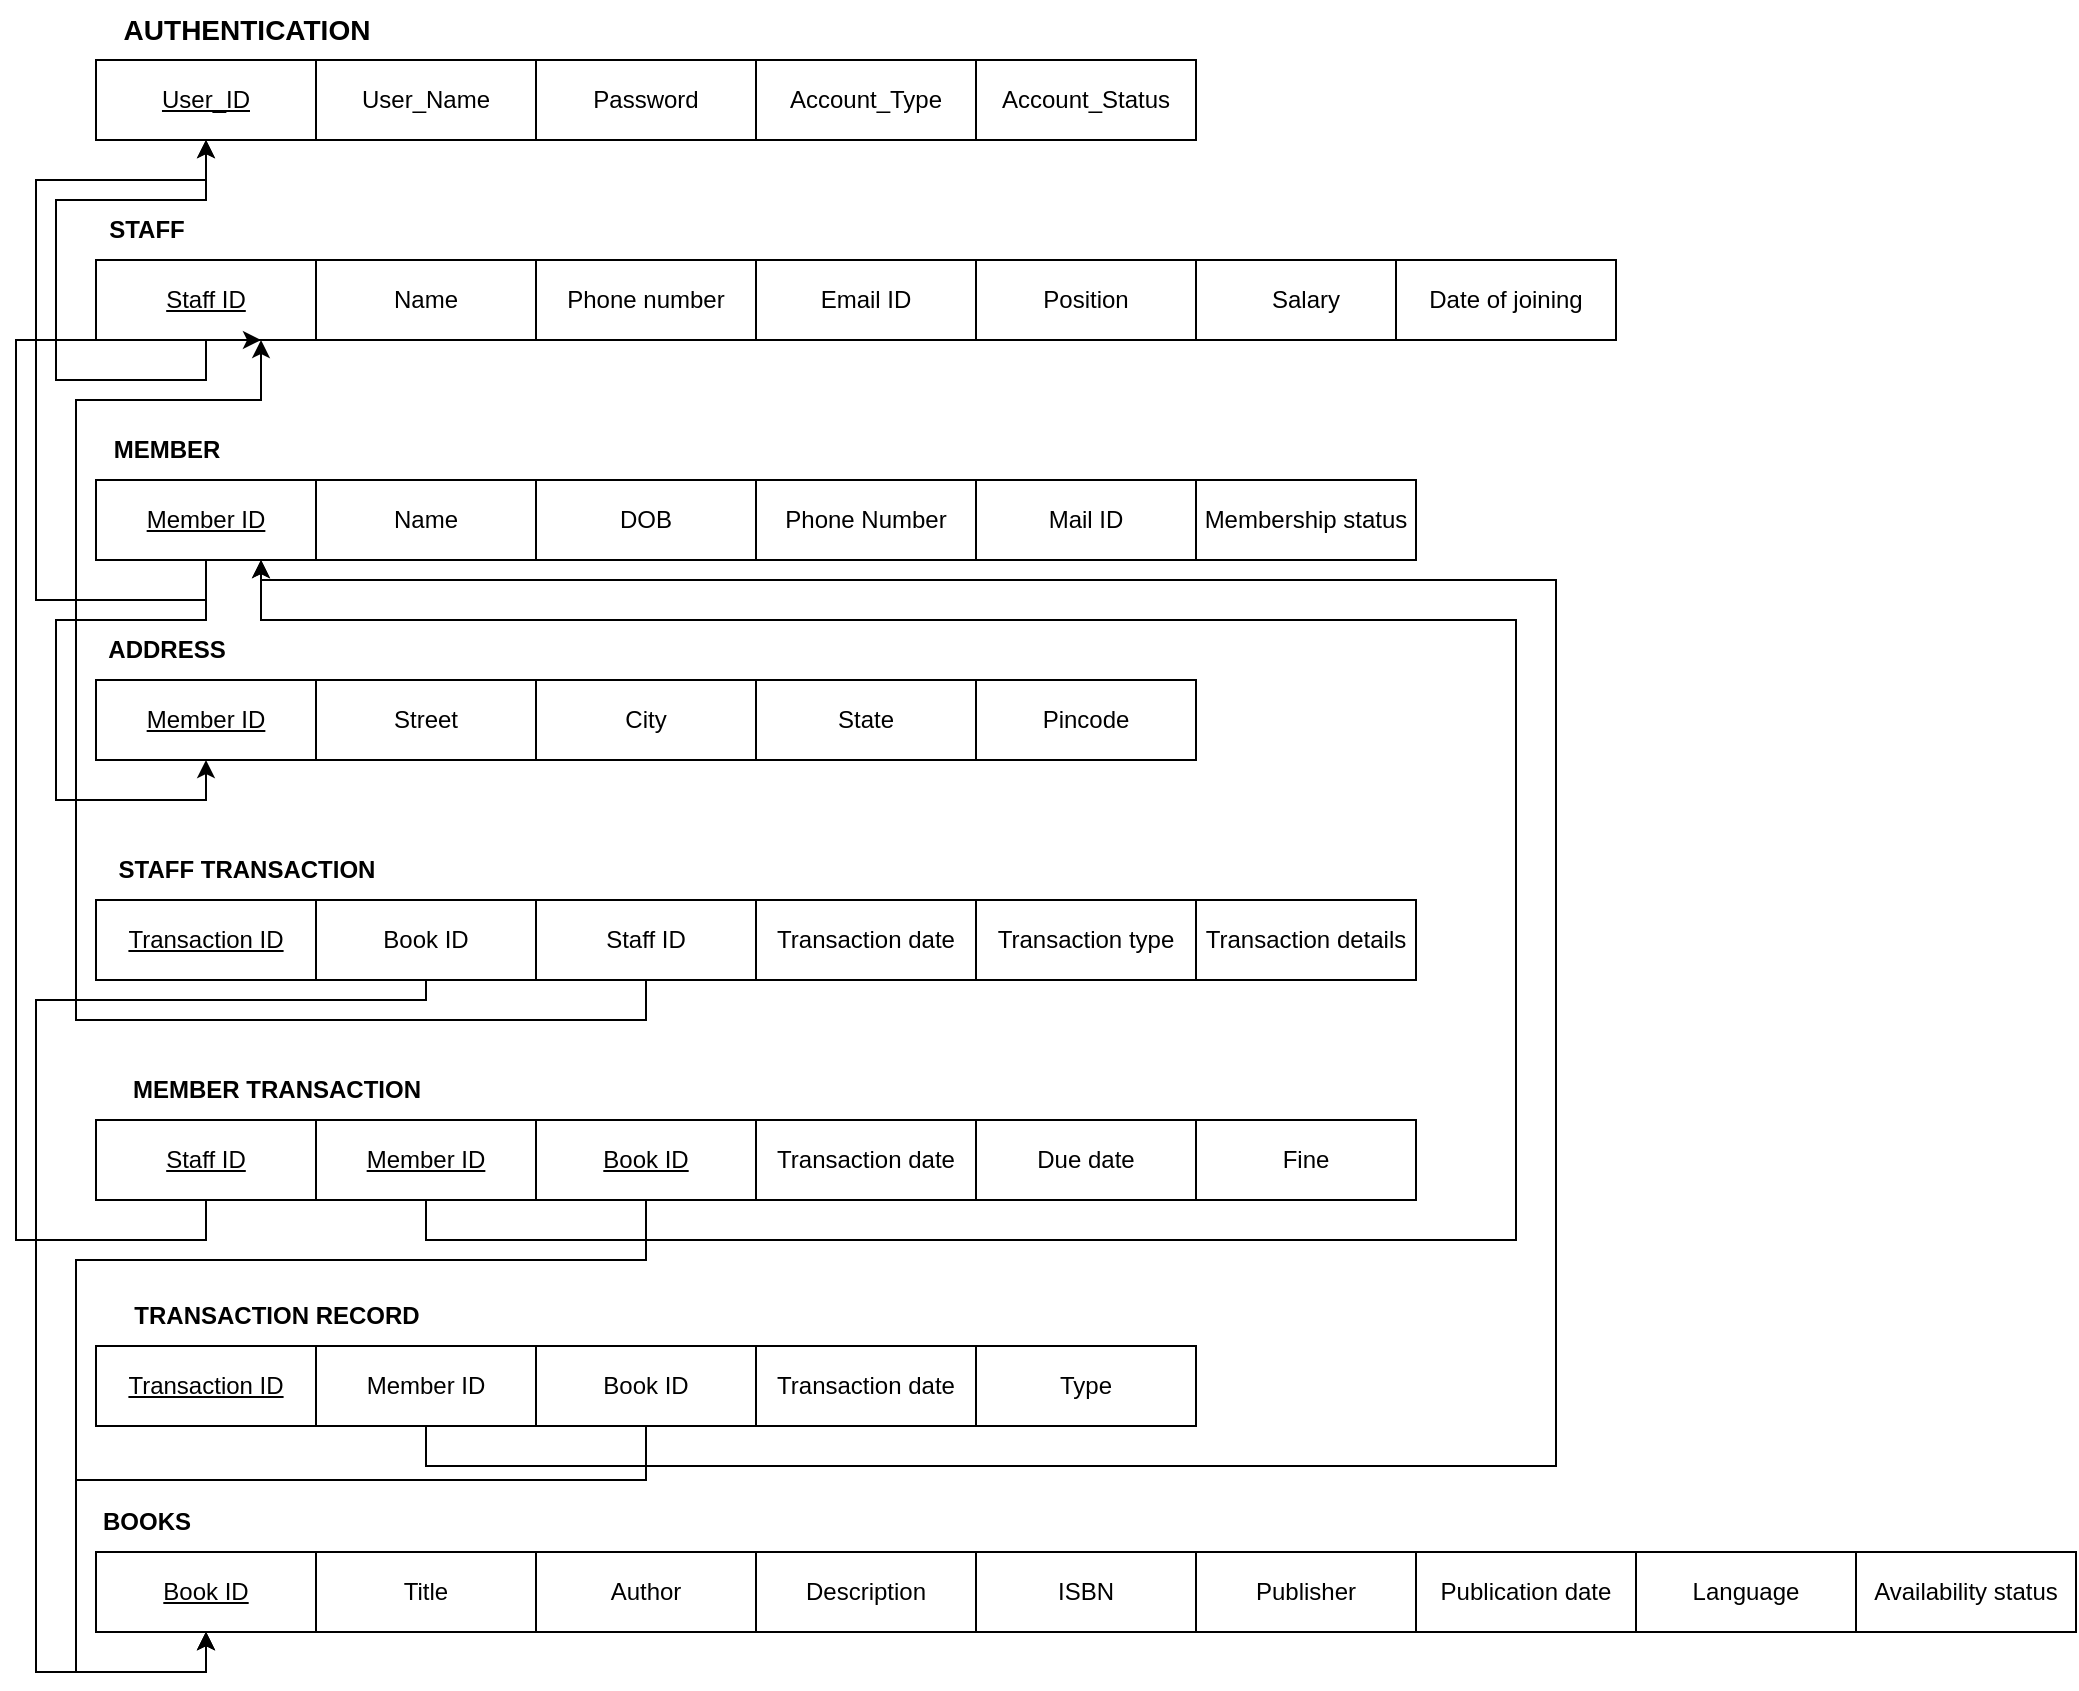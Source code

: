 <mxfile version="21.3.8" type="github">
  <diagram name="Page-1" id="e56a1550-8fbb-45ad-956c-1786394a9013">
    <mxGraphModel dx="1390" dy="795" grid="1" gridSize="10" guides="1" tooltips="1" connect="1" arrows="1" fold="1" page="1" pageScale="1" pageWidth="1100" pageHeight="850" background="none" math="0" shadow="0">
      <root>
        <mxCell id="0" />
        <mxCell id="1" parent="0" />
        <mxCell id="cnKIC78f5Jdm1wgBPw_o-2" value="&lt;u&gt;User_ID&lt;/u&gt;" style="rounded=0;whiteSpace=wrap;html=1;" parent="1" vertex="1">
          <mxGeometry x="70" y="30" width="110" height="40" as="geometry" />
        </mxCell>
        <mxCell id="cnKIC78f5Jdm1wgBPw_o-3" value="User_Name" style="rounded=0;whiteSpace=wrap;html=1;" parent="1" vertex="1">
          <mxGeometry x="180" y="30" width="110" height="40" as="geometry" />
        </mxCell>
        <mxCell id="cnKIC78f5Jdm1wgBPw_o-4" value="Password" style="rounded=0;whiteSpace=wrap;html=1;" parent="1" vertex="1">
          <mxGeometry x="290" y="30" width="110" height="40" as="geometry" />
        </mxCell>
        <mxCell id="cnKIC78f5Jdm1wgBPw_o-7" value="Account_Type" style="rounded=0;whiteSpace=wrap;html=1;" parent="1" vertex="1">
          <mxGeometry x="400" y="30" width="110" height="40" as="geometry" />
        </mxCell>
        <mxCell id="cnKIC78f5Jdm1wgBPw_o-8" value="Account_Status" style="rounded=0;whiteSpace=wrap;html=1;" parent="1" vertex="1">
          <mxGeometry x="510" y="30" width="110" height="40" as="geometry" />
        </mxCell>
        <mxCell id="mY9vQENjWqsLD0lPLEkr-1" value="&lt;b style=&quot;font-size: 14px;&quot;&gt;AUTHENTICATION&lt;br&gt;&lt;/b&gt;" style="text;html=1;align=center;verticalAlign=middle;resizable=0;points=[];autosize=1;strokeColor=none;fillColor=none;" vertex="1" parent="1">
          <mxGeometry x="60" width="170" height="30" as="geometry" />
        </mxCell>
        <mxCell id="mY9vQENjWqsLD0lPLEkr-72" style="edgeStyle=orthogonalEdgeStyle;rounded=0;orthogonalLoop=1;jettySize=auto;html=1;exitX=0.5;exitY=1;exitDx=0;exitDy=0;entryX=0.5;entryY=1;entryDx=0;entryDy=0;" edge="1" parent="1" source="mY9vQENjWqsLD0lPLEkr-2" target="cnKIC78f5Jdm1wgBPw_o-2">
          <mxGeometry relative="1" as="geometry" />
        </mxCell>
        <mxCell id="mY9vQENjWqsLD0lPLEkr-2" value="&lt;p id=&quot;docs-internal-guid-e298b9b5-7fff-69ab-5bfc-5583fb6fc646&quot; style=&quot;line-height:1.2;margin-top:0pt;margin-bottom:0pt;&quot; dir=&quot;ltr&quot;&gt;&lt;u&gt;Staff ID&lt;/u&gt;&lt;/p&gt;" style="rounded=0;whiteSpace=wrap;html=1;" vertex="1" parent="1">
          <mxGeometry x="70" y="130" width="110" height="40" as="geometry" />
        </mxCell>
        <mxCell id="mY9vQENjWqsLD0lPLEkr-3" value="Name" style="rounded=0;whiteSpace=wrap;html=1;" vertex="1" parent="1">
          <mxGeometry x="180" y="130" width="110" height="40" as="geometry" />
        </mxCell>
        <mxCell id="mY9vQENjWqsLD0lPLEkr-4" value="Phone number" style="rounded=0;whiteSpace=wrap;html=1;" vertex="1" parent="1">
          <mxGeometry x="290" y="130" width="110" height="40" as="geometry" />
        </mxCell>
        <mxCell id="mY9vQENjWqsLD0lPLEkr-5" value="&lt;p style=&quot;line-height:1.2;margin-top:0pt;margin-bottom:0pt;&quot; dir=&quot;ltr&quot;&gt;Email ID&lt;/p&gt;" style="rounded=0;whiteSpace=wrap;html=1;" vertex="1" parent="1">
          <mxGeometry x="400" y="130" width="110" height="40" as="geometry" />
        </mxCell>
        <mxCell id="mY9vQENjWqsLD0lPLEkr-6" value="Position" style="rounded=0;whiteSpace=wrap;html=1;" vertex="1" parent="1">
          <mxGeometry x="510" y="130" width="110" height="40" as="geometry" />
        </mxCell>
        <mxCell id="mY9vQENjWqsLD0lPLEkr-7" value="&lt;b&gt;STAFF&lt;/b&gt;" style="text;html=1;align=center;verticalAlign=middle;resizable=0;points=[];autosize=1;strokeColor=none;fillColor=none;" vertex="1" parent="1">
          <mxGeometry x="60" y="100" width="70" height="30" as="geometry" />
        </mxCell>
        <mxCell id="mY9vQENjWqsLD0lPLEkr-8" value="Salary" style="rounded=0;whiteSpace=wrap;html=1;" vertex="1" parent="1">
          <mxGeometry x="620" y="130" width="110" height="40" as="geometry" />
        </mxCell>
        <mxCell id="mY9vQENjWqsLD0lPLEkr-9" value="&lt;p style=&quot;line-height:1.2;margin-top:0pt;margin-bottom:0pt;&quot; dir=&quot;ltr&quot;&gt;Date of joining&lt;/p&gt;" style="rounded=0;whiteSpace=wrap;html=1;" vertex="1" parent="1">
          <mxGeometry x="720" y="130" width="110" height="40" as="geometry" />
        </mxCell>
        <mxCell id="mY9vQENjWqsLD0lPLEkr-10" value="&lt;p id=&quot;docs-internal-guid-6e484562-7fff-98b6-bade-1f2c4b49021d&quot; style=&quot;line-height:1.2;margin-top:0pt;margin-bottom:0pt;&quot; dir=&quot;ltr&quot;&gt;&lt;br&gt;&lt;/p&gt;&lt;p style=&quot;line-height:1.2;margin-top:0pt;margin-bottom:0pt;&quot; dir=&quot;ltr&quot;&gt;&lt;br&gt;&lt;/p&gt;&lt;p style=&quot;line-height:1.2;margin-top:0pt;margin-bottom:0pt;&quot; dir=&quot;ltr&quot;&gt;&lt;br&gt;&lt;/p&gt;&lt;p style=&quot;line-height:1.2;margin-top:0pt;margin-bottom:0pt;&quot; dir=&quot;ltr&quot;&gt;&lt;br&gt;&lt;/p&gt;&lt;p style=&quot;line-height:1.2;margin-top:0pt;margin-bottom:0pt;&quot; dir=&quot;ltr&quot;&gt;&lt;br&gt;&lt;/p&gt;&lt;p style=&quot;line-height:1.2;margin-top:0pt;margin-bottom:0pt;&quot; dir=&quot;ltr&quot;&gt;&lt;br&gt;&lt;/p&gt;" style="text;html=1;align=center;verticalAlign=middle;resizable=0;points=[];autosize=1;strokeColor=none;fillColor=none;" vertex="1" parent="1">
          <mxGeometry x="162" y="433" width="20" height="100" as="geometry" />
        </mxCell>
        <mxCell id="mY9vQENjWqsLD0lPLEkr-73" style="edgeStyle=orthogonalEdgeStyle;rounded=0;orthogonalLoop=1;jettySize=auto;html=1;exitX=0.5;exitY=1;exitDx=0;exitDy=0;entryX=0.5;entryY=1;entryDx=0;entryDy=0;" edge="1" parent="1" source="mY9vQENjWqsLD0lPLEkr-11" target="cnKIC78f5Jdm1wgBPw_o-2">
          <mxGeometry relative="1" as="geometry">
            <Array as="points">
              <mxPoint x="125" y="300" />
              <mxPoint x="40" y="300" />
              <mxPoint x="40" y="90" />
              <mxPoint x="125" y="90" />
            </Array>
          </mxGeometry>
        </mxCell>
        <mxCell id="mY9vQENjWqsLD0lPLEkr-74" style="edgeStyle=orthogonalEdgeStyle;rounded=0;orthogonalLoop=1;jettySize=auto;html=1;exitX=0.5;exitY=1;exitDx=0;exitDy=0;entryX=0.5;entryY=1;entryDx=0;entryDy=0;" edge="1" parent="1" source="mY9vQENjWqsLD0lPLEkr-11" target="mY9vQENjWqsLD0lPLEkr-19">
          <mxGeometry relative="1" as="geometry">
            <Array as="points">
              <mxPoint x="125" y="310" />
              <mxPoint x="50" y="310" />
              <mxPoint x="50" y="400" />
              <mxPoint x="125" y="400" />
            </Array>
          </mxGeometry>
        </mxCell>
        <mxCell id="mY9vQENjWqsLD0lPLEkr-11" value="&lt;p id=&quot;docs-internal-guid-6e484562-7fff-98b6-bade-1f2c4b49021d&quot; style=&quot;line-height:1.2;margin-top:0pt;margin-bottom:0pt;&quot; dir=&quot;ltr&quot;&gt;&lt;u&gt;Member ID&lt;/u&gt;&lt;/p&gt;&lt;p id=&quot;docs-internal-guid-e298b9b5-7fff-69ab-5bfc-5583fb6fc646&quot; style=&quot;line-height:1.2;margin-top:0pt;margin-bottom:0pt;&quot; dir=&quot;ltr&quot;&gt;&lt;/p&gt;" style="rounded=0;whiteSpace=wrap;html=1;" vertex="1" parent="1">
          <mxGeometry x="70" y="240" width="110" height="40" as="geometry" />
        </mxCell>
        <mxCell id="mY9vQENjWqsLD0lPLEkr-12" value="&lt;b&gt;MEMBER&lt;/b&gt;" style="text;html=1;align=center;verticalAlign=middle;resizable=0;points=[];autosize=1;strokeColor=none;fillColor=none;" vertex="1" parent="1">
          <mxGeometry x="60" y="210" width="90" height="30" as="geometry" />
        </mxCell>
        <mxCell id="mY9vQENjWqsLD0lPLEkr-13" value="&lt;p style=&quot;line-height:1.2;margin-top:0pt;margin-bottom:0pt;&quot; dir=&quot;ltr&quot;&gt;Name&lt;/p&gt;&lt;p id=&quot;docs-internal-guid-6e484562-7fff-98b6-bade-1f2c4b49021d&quot; style=&quot;line-height:1.2;margin-top:0pt;margin-bottom:0pt;&quot; dir=&quot;ltr&quot;&gt;&lt;/p&gt;&lt;p id=&quot;docs-internal-guid-e298b9b5-7fff-69ab-5bfc-5583fb6fc646&quot; style=&quot;line-height:1.2;margin-top:0pt;margin-bottom:0pt;&quot; dir=&quot;ltr&quot;&gt;&lt;/p&gt;" style="rounded=0;whiteSpace=wrap;html=1;" vertex="1" parent="1">
          <mxGeometry x="180" y="240" width="110" height="40" as="geometry" />
        </mxCell>
        <mxCell id="mY9vQENjWqsLD0lPLEkr-14" value="&lt;p style=&quot;line-height:1.2;margin-top:0pt;margin-bottom:0pt;&quot; dir=&quot;ltr&quot;&gt;Mail ID&lt;/p&gt;" style="rounded=0;whiteSpace=wrap;html=1;" vertex="1" parent="1">
          <mxGeometry x="510" y="240" width="110" height="40" as="geometry" />
        </mxCell>
        <mxCell id="mY9vQENjWqsLD0lPLEkr-15" value="&lt;p style=&quot;line-height:1.2;margin-top:0pt;margin-bottom:0pt;&quot; dir=&quot;ltr&quot;&gt;Membership status&lt;/p&gt;" style="rounded=0;whiteSpace=wrap;html=1;" vertex="1" parent="1">
          <mxGeometry x="620" y="240" width="110" height="40" as="geometry" />
        </mxCell>
        <mxCell id="mY9vQENjWqsLD0lPLEkr-16" value="&lt;p style=&quot;line-height:1.2;margin-top:0pt;margin-bottom:0pt;&quot; dir=&quot;ltr&quot;&gt;DOB&lt;/p&gt;" style="rounded=0;whiteSpace=wrap;html=1;" vertex="1" parent="1">
          <mxGeometry x="290" y="240" width="110" height="40" as="geometry" />
        </mxCell>
        <mxCell id="mY9vQENjWqsLD0lPLEkr-17" value="&lt;p style=&quot;line-height:1.2;margin-top:0pt;margin-bottom:0pt;&quot; dir=&quot;ltr&quot;&gt;Phone Number&lt;/p&gt;&lt;p id=&quot;docs-internal-guid-e298b9b5-7fff-69ab-5bfc-5583fb6fc646&quot; style=&quot;line-height:1.2;margin-top:0pt;margin-bottom:0pt;&quot; dir=&quot;ltr&quot;&gt;&lt;/p&gt;" style="rounded=0;whiteSpace=wrap;html=1;" vertex="1" parent="1">
          <mxGeometry x="400" y="240" width="110" height="40" as="geometry" />
        </mxCell>
        <mxCell id="mY9vQENjWqsLD0lPLEkr-19" value="&lt;p id=&quot;docs-internal-guid-6e484562-7fff-98b6-bade-1f2c4b49021d&quot; style=&quot;line-height:1.2;margin-top:0pt;margin-bottom:0pt;&quot; dir=&quot;ltr&quot;&gt;&lt;u&gt;Member ID&lt;/u&gt;&lt;/p&gt;&lt;p id=&quot;docs-internal-guid-e298b9b5-7fff-69ab-5bfc-5583fb6fc646&quot; style=&quot;line-height:1.2;margin-top:0pt;margin-bottom:0pt;&quot; dir=&quot;ltr&quot;&gt;&lt;/p&gt;" style="rounded=0;whiteSpace=wrap;html=1;" vertex="1" parent="1">
          <mxGeometry x="70" y="340" width="110" height="40" as="geometry" />
        </mxCell>
        <mxCell id="mY9vQENjWqsLD0lPLEkr-20" value="&lt;b&gt;ADDRESS&lt;/b&gt;" style="text;html=1;align=center;verticalAlign=middle;resizable=0;points=[];autosize=1;strokeColor=none;fillColor=none;" vertex="1" parent="1">
          <mxGeometry x="60" y="310" width="90" height="30" as="geometry" />
        </mxCell>
        <mxCell id="mY9vQENjWqsLD0lPLEkr-21" value="Street" style="rounded=0;whiteSpace=wrap;html=1;" vertex="1" parent="1">
          <mxGeometry x="180" y="340" width="110" height="40" as="geometry" />
        </mxCell>
        <mxCell id="mY9vQENjWqsLD0lPLEkr-22" value="City" style="rounded=0;whiteSpace=wrap;html=1;" vertex="1" parent="1">
          <mxGeometry x="290" y="340" width="110" height="40" as="geometry" />
        </mxCell>
        <mxCell id="mY9vQENjWqsLD0lPLEkr-23" value="State" style="rounded=0;whiteSpace=wrap;html=1;" vertex="1" parent="1">
          <mxGeometry x="400" y="340" width="110" height="40" as="geometry" />
        </mxCell>
        <mxCell id="mY9vQENjWqsLD0lPLEkr-24" value="Pincode" style="rounded=0;whiteSpace=wrap;html=1;" vertex="1" parent="1">
          <mxGeometry x="510" y="340" width="110" height="40" as="geometry" />
        </mxCell>
        <mxCell id="mY9vQENjWqsLD0lPLEkr-26" value="&lt;p id=&quot;docs-internal-guid-ba5a6479-7fff-9358-47d4-42ce3e47d482&quot; style=&quot;line-height:1.2;margin-top:0pt;margin-bottom:0pt;&quot; dir=&quot;ltr&quot;&gt;&lt;br&gt;&lt;/p&gt;&lt;p style=&quot;line-height:1.2;margin-top:0pt;margin-bottom:0pt;&quot; dir=&quot;ltr&quot;&gt;&lt;br&gt;&lt;/p&gt;&lt;p style=&quot;line-height:1.2;margin-top:0pt;margin-bottom:0pt;&quot; dir=&quot;ltr&quot;&gt;&lt;br&gt;&lt;/p&gt;&lt;p style=&quot;line-height:1.2;margin-top:0pt;margin-bottom:0pt;&quot; dir=&quot;ltr&quot;&gt;&lt;br&gt;&lt;/p&gt;&lt;p style=&quot;line-height:1.2;margin-top:0pt;margin-bottom:0pt;&quot; dir=&quot;ltr&quot;&gt;&lt;br&gt;&lt;/p&gt;&lt;p style=&quot;line-height:1.2;margin-top:0pt;margin-bottom:0pt;&quot; dir=&quot;ltr&quot;&gt;&lt;br&gt;&lt;/p&gt;" style="text;html=1;align=center;verticalAlign=middle;resizable=0;points=[];autosize=1;strokeColor=none;fillColor=none;" vertex="1" parent="1">
          <mxGeometry x="132" y="543" width="20" height="100" as="geometry" />
        </mxCell>
        <mxCell id="mY9vQENjWqsLD0lPLEkr-27" value="&lt;p id=&quot;docs-internal-guid-ba5a6479-7fff-9358-47d4-42ce3e47d482&quot; style=&quot;line-height:1.2;margin-top:0pt;margin-bottom:0pt;&quot; dir=&quot;ltr&quot;&gt;&lt;u&gt;Transaction ID&lt;/u&gt;&lt;/p&gt;&lt;p id=&quot;docs-internal-guid-6e484562-7fff-98b6-bade-1f2c4b49021d&quot; style=&quot;line-height:1.2;margin-top:0pt;margin-bottom:0pt;&quot; dir=&quot;ltr&quot;&gt;&lt;/p&gt;&lt;p id=&quot;docs-internal-guid-e298b9b5-7fff-69ab-5bfc-5583fb6fc646&quot; style=&quot;line-height:1.2;margin-top:0pt;margin-bottom:0pt;&quot; dir=&quot;ltr&quot;&gt;&lt;/p&gt;" style="rounded=0;whiteSpace=wrap;html=1;" vertex="1" parent="1">
          <mxGeometry x="70" y="450" width="110" height="40" as="geometry" />
        </mxCell>
        <mxCell id="mY9vQENjWqsLD0lPLEkr-28" value="&lt;b&gt;STAFF TRANSACTION&lt;br&gt;&lt;/b&gt;" style="text;html=1;align=center;verticalAlign=middle;resizable=0;points=[];autosize=1;strokeColor=none;fillColor=none;" vertex="1" parent="1">
          <mxGeometry x="60" y="420" width="170" height="30" as="geometry" />
        </mxCell>
        <mxCell id="mY9vQENjWqsLD0lPLEkr-78" style="edgeStyle=orthogonalEdgeStyle;rounded=0;orthogonalLoop=1;jettySize=auto;html=1;exitX=0.5;exitY=1;exitDx=0;exitDy=0;entryX=0.5;entryY=1;entryDx=0;entryDy=0;" edge="1" parent="1" source="mY9vQENjWqsLD0lPLEkr-29" target="mY9vQENjWqsLD0lPLEkr-57">
          <mxGeometry relative="1" as="geometry">
            <mxPoint x="50" y="800" as="targetPoint" />
            <Array as="points">
              <mxPoint x="235" y="500" />
              <mxPoint x="40" y="500" />
              <mxPoint x="40" y="836" />
              <mxPoint x="125" y="836" />
            </Array>
          </mxGeometry>
        </mxCell>
        <mxCell id="mY9vQENjWqsLD0lPLEkr-29" value="&lt;p style=&quot;line-height:1.2;margin-top:0pt;margin-bottom:0pt;&quot; dir=&quot;ltr&quot;&gt;Book ID&lt;/p&gt;&lt;p style=&quot;line-height:1.2;margin-top:0pt;margin-bottom:0pt;&quot; dir=&quot;ltr&quot;&gt;&lt;/p&gt;&lt;p id=&quot;docs-internal-guid-6e484562-7fff-98b6-bade-1f2c4b49021d&quot; style=&quot;line-height:1.2;margin-top:0pt;margin-bottom:0pt;&quot; dir=&quot;ltr&quot;&gt;&lt;/p&gt;&lt;p id=&quot;docs-internal-guid-e298b9b5-7fff-69ab-5bfc-5583fb6fc646&quot; style=&quot;line-height:1.2;margin-top:0pt;margin-bottom:0pt;&quot; dir=&quot;ltr&quot;&gt;&lt;/p&gt;" style="rounded=0;whiteSpace=wrap;html=1;" vertex="1" parent="1">
          <mxGeometry x="180" y="450" width="110" height="40" as="geometry" />
        </mxCell>
        <mxCell id="mY9vQENjWqsLD0lPLEkr-30" value="&lt;p style=&quot;line-height:1.2;margin-top:0pt;margin-bottom:0pt;&quot; dir=&quot;ltr&quot;&gt;Transaction type&lt;/p&gt;&lt;p style=&quot;line-height:1.2;margin-top:0pt;margin-bottom:0pt;&quot; dir=&quot;ltr&quot;&gt;&lt;/p&gt;" style="rounded=0;whiteSpace=wrap;html=1;" vertex="1" parent="1">
          <mxGeometry x="510" y="450" width="110" height="40" as="geometry" />
        </mxCell>
        <mxCell id="mY9vQENjWqsLD0lPLEkr-31" value="&lt;p style=&quot;line-height:1.2;margin-top:0pt;margin-bottom:0pt;&quot; dir=&quot;ltr&quot;&gt;Transaction details&lt;/p&gt;&lt;p style=&quot;line-height:1.2;margin-top:0pt;margin-bottom:0pt;&quot; dir=&quot;ltr&quot;&gt;&lt;/p&gt;" style="rounded=0;whiteSpace=wrap;html=1;" vertex="1" parent="1">
          <mxGeometry x="620" y="450" width="110" height="40" as="geometry" />
        </mxCell>
        <mxCell id="mY9vQENjWqsLD0lPLEkr-77" style="edgeStyle=orthogonalEdgeStyle;rounded=0;orthogonalLoop=1;jettySize=auto;html=1;exitX=0.5;exitY=1;exitDx=0;exitDy=0;entryX=0.75;entryY=1;entryDx=0;entryDy=0;" edge="1" parent="1" source="mY9vQENjWqsLD0lPLEkr-32" target="mY9vQENjWqsLD0lPLEkr-2">
          <mxGeometry relative="1" as="geometry">
            <Array as="points">
              <mxPoint x="345" y="510" />
              <mxPoint x="60" y="510" />
              <mxPoint x="60" y="200" />
              <mxPoint x="153" y="200" />
            </Array>
          </mxGeometry>
        </mxCell>
        <mxCell id="mY9vQENjWqsLD0lPLEkr-32" value="&lt;p style=&quot;line-height:1.2;margin-top:0pt;margin-bottom:0pt;&quot; dir=&quot;ltr&quot;&gt;Staff ID&lt;/p&gt;&lt;p style=&quot;line-height:1.2;margin-top:0pt;margin-bottom:0pt;&quot; dir=&quot;ltr&quot;&gt;&lt;/p&gt;" style="rounded=0;whiteSpace=wrap;html=1;" vertex="1" parent="1">
          <mxGeometry x="290" y="450" width="110" height="40" as="geometry" />
        </mxCell>
        <mxCell id="mY9vQENjWqsLD0lPLEkr-33" value="&lt;p style=&quot;line-height:1.2;margin-top:0pt;margin-bottom:0pt;&quot; dir=&quot;ltr&quot;&gt;Transaction date&lt;/p&gt;&lt;p style=&quot;line-height:1.2;margin-top:0pt;margin-bottom:0pt;&quot; dir=&quot;ltr&quot;&gt;&lt;/p&gt;&lt;p id=&quot;docs-internal-guid-e298b9b5-7fff-69ab-5bfc-5583fb6fc646&quot; style=&quot;line-height:1.2;margin-top:0pt;margin-bottom:0pt;&quot; dir=&quot;ltr&quot;&gt;&lt;/p&gt;" style="rounded=0;whiteSpace=wrap;html=1;" vertex="1" parent="1">
          <mxGeometry x="400" y="450" width="110" height="40" as="geometry" />
        </mxCell>
        <mxCell id="mY9vQENjWqsLD0lPLEkr-35" value="&lt;p id=&quot;docs-internal-guid-6e484562-7fff-98b6-bade-1f2c4b49021d&quot; style=&quot;line-height:1.2;margin-top:0pt;margin-bottom:0pt;&quot; dir=&quot;ltr&quot;&gt;&lt;br&gt;&lt;/p&gt;&lt;p style=&quot;line-height:1.2;margin-top:0pt;margin-bottom:0pt;&quot; dir=&quot;ltr&quot;&gt;&lt;br&gt;&lt;/p&gt;&lt;p style=&quot;line-height:1.2;margin-top:0pt;margin-bottom:0pt;&quot; dir=&quot;ltr&quot;&gt;&lt;br&gt;&lt;/p&gt;&lt;p style=&quot;line-height:1.2;margin-top:0pt;margin-bottom:0pt;&quot; dir=&quot;ltr&quot;&gt;&lt;br&gt;&lt;/p&gt;&lt;p style=&quot;line-height:1.2;margin-top:0pt;margin-bottom:0pt;&quot; dir=&quot;ltr&quot;&gt;&lt;br&gt;&lt;/p&gt;&lt;p style=&quot;line-height:1.2;margin-top:0pt;margin-bottom:0pt;&quot; dir=&quot;ltr&quot;&gt;&lt;br&gt;&lt;/p&gt;" style="text;html=1;align=center;verticalAlign=middle;resizable=0;points=[];autosize=1;strokeColor=none;fillColor=none;" vertex="1" parent="1">
          <mxGeometry x="162" y="543" width="20" height="100" as="geometry" />
        </mxCell>
        <mxCell id="mY9vQENjWqsLD0lPLEkr-80" style="edgeStyle=orthogonalEdgeStyle;rounded=0;orthogonalLoop=1;jettySize=auto;html=1;exitX=0.5;exitY=1;exitDx=0;exitDy=0;entryX=0.75;entryY=1;entryDx=0;entryDy=0;" edge="1" parent="1" source="mY9vQENjWqsLD0lPLEkr-36" target="mY9vQENjWqsLD0lPLEkr-2">
          <mxGeometry relative="1" as="geometry">
            <Array as="points">
              <mxPoint x="125" y="620" />
              <mxPoint x="30" y="620" />
              <mxPoint x="30" y="170" />
            </Array>
          </mxGeometry>
        </mxCell>
        <mxCell id="mY9vQENjWqsLD0lPLEkr-36" value="&lt;p id=&quot;docs-internal-guid-36bd7458-7fff-d5e5-0051-9d3a1794b8cb&quot; style=&quot;line-height:1.2;margin-top:0pt;margin-bottom:0pt;&quot; dir=&quot;ltr&quot;&gt;&lt;u&gt;Staff ID&lt;/u&gt;&lt;/p&gt;&lt;p id=&quot;docs-internal-guid-ba5a6479-7fff-9358-47d4-42ce3e47d482&quot; style=&quot;line-height:1.2;margin-top:0pt;margin-bottom:0pt;&quot; dir=&quot;ltr&quot;&gt;&lt;/p&gt;&lt;p id=&quot;docs-internal-guid-6e484562-7fff-98b6-bade-1f2c4b49021d&quot; style=&quot;line-height:1.2;margin-top:0pt;margin-bottom:0pt;&quot; dir=&quot;ltr&quot;&gt;&lt;/p&gt;&lt;p id=&quot;docs-internal-guid-e298b9b5-7fff-69ab-5bfc-5583fb6fc646&quot; style=&quot;line-height:1.2;margin-top:0pt;margin-bottom:0pt;&quot; dir=&quot;ltr&quot;&gt;&lt;/p&gt;" style="rounded=0;whiteSpace=wrap;html=1;" vertex="1" parent="1">
          <mxGeometry x="70" y="560" width="110" height="40" as="geometry" />
        </mxCell>
        <mxCell id="mY9vQENjWqsLD0lPLEkr-37" value="&lt;b&gt;MEMBER TRANSACTION&lt;br&gt;&lt;/b&gt;" style="text;html=1;align=center;verticalAlign=middle;resizable=0;points=[];autosize=1;strokeColor=none;fillColor=none;" vertex="1" parent="1">
          <mxGeometry x="60" y="530" width="200" height="30" as="geometry" />
        </mxCell>
        <mxCell id="mY9vQENjWqsLD0lPLEkr-81" style="edgeStyle=orthogonalEdgeStyle;rounded=0;orthogonalLoop=1;jettySize=auto;html=1;exitX=0.5;exitY=1;exitDx=0;exitDy=0;entryX=0.75;entryY=1;entryDx=0;entryDy=0;" edge="1" parent="1" source="mY9vQENjWqsLD0lPLEkr-38" target="mY9vQENjWqsLD0lPLEkr-11">
          <mxGeometry relative="1" as="geometry">
            <Array as="points">
              <mxPoint x="235" y="620" />
              <mxPoint x="780" y="620" />
              <mxPoint x="780" y="310" />
              <mxPoint x="153" y="310" />
            </Array>
          </mxGeometry>
        </mxCell>
        <mxCell id="mY9vQENjWqsLD0lPLEkr-38" value="&lt;p style=&quot;line-height:1.2;margin-top:0pt;margin-bottom:0pt;&quot; dir=&quot;ltr&quot;&gt;&lt;u&gt;Member ID&lt;/u&gt;&lt;/p&gt;&lt;p style=&quot;line-height:1.2;margin-top:0pt;margin-bottom:0pt;&quot; dir=&quot;ltr&quot;&gt;&lt;/p&gt;&lt;p style=&quot;line-height:1.2;margin-top:0pt;margin-bottom:0pt;&quot; dir=&quot;ltr&quot;&gt;&lt;/p&gt;&lt;p id=&quot;docs-internal-guid-6e484562-7fff-98b6-bade-1f2c4b49021d&quot; style=&quot;line-height:1.2;margin-top:0pt;margin-bottom:0pt;&quot; dir=&quot;ltr&quot;&gt;&lt;/p&gt;&lt;p id=&quot;docs-internal-guid-e298b9b5-7fff-69ab-5bfc-5583fb6fc646&quot; style=&quot;line-height:1.2;margin-top:0pt;margin-bottom:0pt;&quot; dir=&quot;ltr&quot;&gt;&lt;/p&gt;" style="rounded=0;whiteSpace=wrap;html=1;" vertex="1" parent="1">
          <mxGeometry x="180" y="560" width="110" height="40" as="geometry" />
        </mxCell>
        <mxCell id="mY9vQENjWqsLD0lPLEkr-39" value="&lt;p style=&quot;line-height:1.2;margin-top:0pt;margin-bottom:0pt;&quot; dir=&quot;ltr&quot;&gt;Due date &lt;br&gt;&lt;/p&gt;" style="rounded=0;whiteSpace=wrap;html=1;" vertex="1" parent="1">
          <mxGeometry x="510" y="560" width="110" height="40" as="geometry" />
        </mxCell>
        <mxCell id="mY9vQENjWqsLD0lPLEkr-40" value="&lt;p style=&quot;line-height:1.2;margin-top:0pt;margin-bottom:0pt;&quot; dir=&quot;ltr&quot;&gt;Fine&lt;/p&gt;&lt;p style=&quot;line-height:1.2;margin-top:0pt;margin-bottom:0pt;&quot; dir=&quot;ltr&quot;&gt;&lt;/p&gt;&lt;p style=&quot;line-height:1.2;margin-top:0pt;margin-bottom:0pt;&quot; dir=&quot;ltr&quot;&gt;&lt;/p&gt;" style="rounded=0;whiteSpace=wrap;html=1;" vertex="1" parent="1">
          <mxGeometry x="620" y="560" width="110" height="40" as="geometry" />
        </mxCell>
        <mxCell id="mY9vQENjWqsLD0lPLEkr-82" style="edgeStyle=orthogonalEdgeStyle;rounded=0;orthogonalLoop=1;jettySize=auto;html=1;exitX=0.5;exitY=1;exitDx=0;exitDy=0;entryX=0.5;entryY=1;entryDx=0;entryDy=0;" edge="1" parent="1" source="mY9vQENjWqsLD0lPLEkr-41" target="mY9vQENjWqsLD0lPLEkr-57">
          <mxGeometry relative="1" as="geometry">
            <Array as="points">
              <mxPoint x="345" y="630" />
              <mxPoint x="60" y="630" />
              <mxPoint x="60" y="836" />
              <mxPoint x="125" y="836" />
            </Array>
          </mxGeometry>
        </mxCell>
        <mxCell id="mY9vQENjWqsLD0lPLEkr-41" value="&lt;p style=&quot;line-height:1.2;margin-top:0pt;margin-bottom:0pt;&quot; dir=&quot;ltr&quot;&gt;&lt;u&gt;Book ID&lt;/u&gt;&lt;/p&gt;" style="rounded=0;whiteSpace=wrap;html=1;" vertex="1" parent="1">
          <mxGeometry x="290" y="560" width="110" height="40" as="geometry" />
        </mxCell>
        <mxCell id="mY9vQENjWqsLD0lPLEkr-42" value="&lt;p style=&quot;line-height:1.2;margin-top:0pt;margin-bottom:0pt;&quot; dir=&quot;ltr&quot;&gt;Transaction date&lt;/p&gt;&lt;p style=&quot;line-height:1.2;margin-top:0pt;margin-bottom:0pt;&quot; dir=&quot;ltr&quot;&gt;&lt;/p&gt;&lt;p id=&quot;docs-internal-guid-e298b9b5-7fff-69ab-5bfc-5583fb6fc646&quot; style=&quot;line-height:1.2;margin-top:0pt;margin-bottom:0pt;&quot; dir=&quot;ltr&quot;&gt;&lt;/p&gt;" style="rounded=0;whiteSpace=wrap;html=1;" vertex="1" parent="1">
          <mxGeometry x="400" y="560" width="110" height="40" as="geometry" />
        </mxCell>
        <mxCell id="mY9vQENjWqsLD0lPLEkr-50" value="&lt;u&gt;Transaction ID&lt;/u&gt;" style="rounded=0;whiteSpace=wrap;html=1;" vertex="1" parent="1">
          <mxGeometry x="70" y="673" width="110" height="40" as="geometry" />
        </mxCell>
        <mxCell id="mY9vQENjWqsLD0lPLEkr-51" value="&lt;b&gt;TRANSACTION RECORD&lt;/b&gt;" style="text;html=1;align=center;verticalAlign=middle;resizable=0;points=[];autosize=1;strokeColor=none;fillColor=none;" vertex="1" parent="1">
          <mxGeometry x="65" y="643" width="190" height="30" as="geometry" />
        </mxCell>
        <mxCell id="mY9vQENjWqsLD0lPLEkr-84" style="edgeStyle=orthogonalEdgeStyle;rounded=0;orthogonalLoop=1;jettySize=auto;html=1;exitX=0.5;exitY=1;exitDx=0;exitDy=0;entryX=0.75;entryY=1;entryDx=0;entryDy=0;" edge="1" parent="1" source="mY9vQENjWqsLD0lPLEkr-52" target="mY9vQENjWqsLD0lPLEkr-11">
          <mxGeometry relative="1" as="geometry">
            <Array as="points">
              <mxPoint x="235" y="733" />
              <mxPoint x="800" y="733" />
              <mxPoint x="800" y="290" />
              <mxPoint x="153" y="290" />
            </Array>
          </mxGeometry>
        </mxCell>
        <mxCell id="mY9vQENjWqsLD0lPLEkr-52" value="&lt;p style=&quot;line-height:1.2;margin-top:0pt;margin-bottom:0pt;&quot; dir=&quot;ltr&quot;&gt;Member ID&lt;/p&gt;&lt;p style=&quot;line-height:1.2;margin-top:0pt;margin-bottom:0pt;&quot; dir=&quot;ltr&quot;&gt;&lt;/p&gt;&lt;p style=&quot;line-height:1.2;margin-top:0pt;margin-bottom:0pt;&quot; dir=&quot;ltr&quot;&gt;&lt;/p&gt;&lt;p id=&quot;docs-internal-guid-6e484562-7fff-98b6-bade-1f2c4b49021d&quot; style=&quot;line-height:1.2;margin-top:0pt;margin-bottom:0pt;&quot; dir=&quot;ltr&quot;&gt;&lt;/p&gt;&lt;p id=&quot;docs-internal-guid-e298b9b5-7fff-69ab-5bfc-5583fb6fc646&quot; style=&quot;line-height:1.2;margin-top:0pt;margin-bottom:0pt;&quot; dir=&quot;ltr&quot;&gt;&lt;/p&gt;" style="rounded=0;whiteSpace=wrap;html=1;" vertex="1" parent="1">
          <mxGeometry x="180" y="673" width="110" height="40" as="geometry" />
        </mxCell>
        <mxCell id="mY9vQENjWqsLD0lPLEkr-53" value="Type" style="rounded=0;whiteSpace=wrap;html=1;" vertex="1" parent="1">
          <mxGeometry x="510" y="673" width="110" height="40" as="geometry" />
        </mxCell>
        <mxCell id="mY9vQENjWqsLD0lPLEkr-75" style="edgeStyle=orthogonalEdgeStyle;rounded=0;orthogonalLoop=1;jettySize=auto;html=1;exitX=0.5;exitY=1;exitDx=0;exitDy=0;entryX=0.5;entryY=1;entryDx=0;entryDy=0;" edge="1" parent="1" source="mY9vQENjWqsLD0lPLEkr-55" target="mY9vQENjWqsLD0lPLEkr-57">
          <mxGeometry relative="1" as="geometry">
            <Array as="points">
              <mxPoint x="345" y="740" />
              <mxPoint x="60" y="740" />
              <mxPoint x="60" y="836" />
              <mxPoint x="125" y="836" />
            </Array>
          </mxGeometry>
        </mxCell>
        <mxCell id="mY9vQENjWqsLD0lPLEkr-55" value="&lt;p style=&quot;line-height:1.2;margin-top:0pt;margin-bottom:0pt;&quot; dir=&quot;ltr&quot;&gt;Book ID&lt;/p&gt;" style="rounded=0;whiteSpace=wrap;html=1;" vertex="1" parent="1">
          <mxGeometry x="290" y="673" width="110" height="40" as="geometry" />
        </mxCell>
        <mxCell id="mY9vQENjWqsLD0lPLEkr-56" value="&lt;p style=&quot;line-height:1.2;margin-top:0pt;margin-bottom:0pt;&quot; dir=&quot;ltr&quot;&gt;Transaction date&lt;/p&gt;&lt;p style=&quot;line-height:1.2;margin-top:0pt;margin-bottom:0pt;&quot; dir=&quot;ltr&quot;&gt;&lt;/p&gt;&lt;p id=&quot;docs-internal-guid-e298b9b5-7fff-69ab-5bfc-5583fb6fc646&quot; style=&quot;line-height:1.2;margin-top:0pt;margin-bottom:0pt;&quot; dir=&quot;ltr&quot;&gt;&lt;/p&gt;" style="rounded=0;whiteSpace=wrap;html=1;" vertex="1" parent="1">
          <mxGeometry x="400" y="673" width="110" height="40" as="geometry" />
        </mxCell>
        <mxCell id="mY9vQENjWqsLD0lPLEkr-57" value="&lt;p style=&quot;line-height:1.2;margin-top:0pt;margin-bottom:0pt;&quot; dir=&quot;ltr&quot;&gt;&lt;u&gt;Book ID&lt;/u&gt;&lt;/p&gt;" style="rounded=0;whiteSpace=wrap;html=1;" vertex="1" parent="1">
          <mxGeometry x="70" y="776" width="110" height="40" as="geometry" />
        </mxCell>
        <mxCell id="mY9vQENjWqsLD0lPLEkr-58" value="&lt;b&gt;BOOKS&lt;br&gt;&lt;/b&gt;" style="text;html=1;align=center;verticalAlign=middle;resizable=0;points=[];autosize=1;strokeColor=none;fillColor=none;" vertex="1" parent="1">
          <mxGeometry x="60" y="746" width="70" height="30" as="geometry" />
        </mxCell>
        <mxCell id="mY9vQENjWqsLD0lPLEkr-59" value="Title" style="rounded=0;whiteSpace=wrap;html=1;" vertex="1" parent="1">
          <mxGeometry x="180" y="776" width="110" height="40" as="geometry" />
        </mxCell>
        <mxCell id="mY9vQENjWqsLD0lPLEkr-60" value="Publisher" style="rounded=0;whiteSpace=wrap;html=1;" vertex="1" parent="1">
          <mxGeometry x="620" y="776" width="110" height="40" as="geometry" />
        </mxCell>
        <mxCell id="mY9vQENjWqsLD0lPLEkr-61" value="Publication date" style="rounded=0;whiteSpace=wrap;html=1;" vertex="1" parent="1">
          <mxGeometry x="730" y="776" width="110" height="40" as="geometry" />
        </mxCell>
        <mxCell id="mY9vQENjWqsLD0lPLEkr-62" value="Author" style="rounded=0;whiteSpace=wrap;html=1;" vertex="1" parent="1">
          <mxGeometry x="290" y="776" width="110" height="40" as="geometry" />
        </mxCell>
        <mxCell id="mY9vQENjWqsLD0lPLEkr-63" value="Description" style="rounded=0;whiteSpace=wrap;html=1;" vertex="1" parent="1">
          <mxGeometry x="400" y="776" width="110" height="40" as="geometry" />
        </mxCell>
        <mxCell id="mY9vQENjWqsLD0lPLEkr-69" value="Language" style="rounded=0;whiteSpace=wrap;html=1;" vertex="1" parent="1">
          <mxGeometry x="840" y="776" width="110" height="40" as="geometry" />
        </mxCell>
        <mxCell id="mY9vQENjWqsLD0lPLEkr-70" value="ISBN" style="rounded=0;whiteSpace=wrap;html=1;" vertex="1" parent="1">
          <mxGeometry x="510" y="776" width="110" height="40" as="geometry" />
        </mxCell>
        <mxCell id="mY9vQENjWqsLD0lPLEkr-71" value="Availability status" style="rounded=0;whiteSpace=wrap;html=1;" vertex="1" parent="1">
          <mxGeometry x="950" y="776" width="110" height="40" as="geometry" />
        </mxCell>
      </root>
    </mxGraphModel>
  </diagram>
</mxfile>
